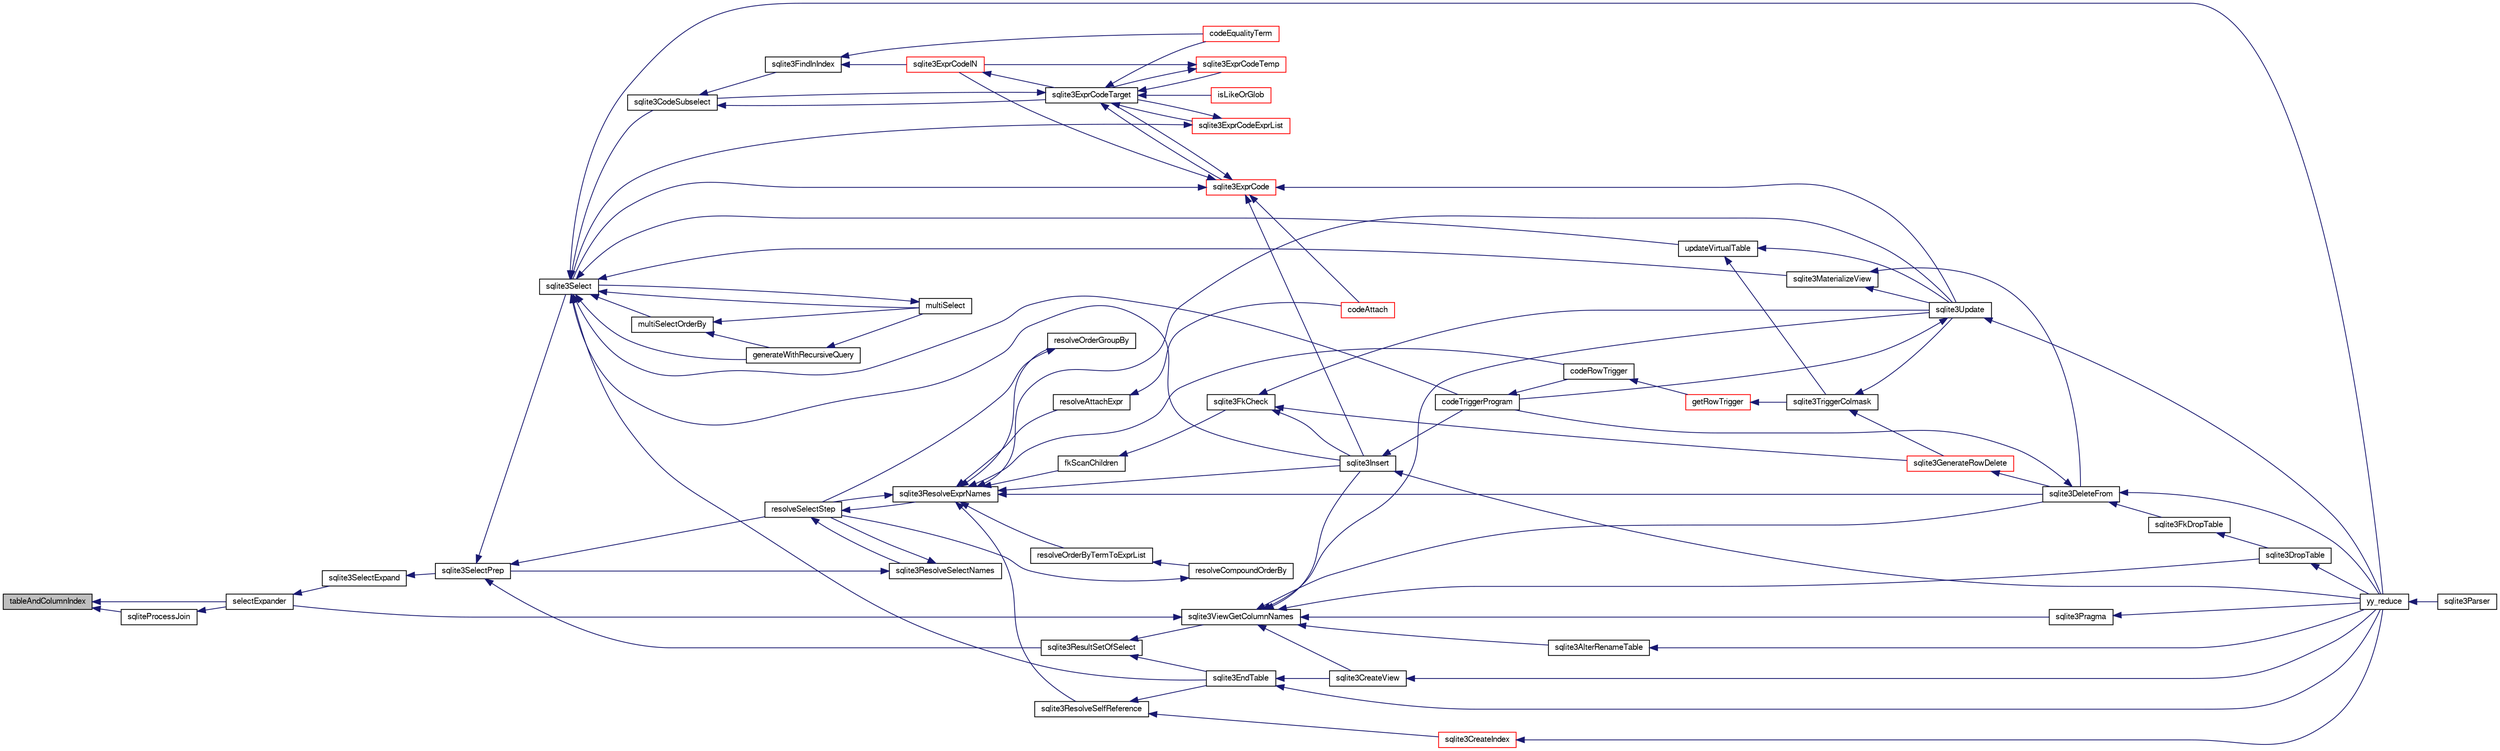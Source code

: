 digraph "tableAndColumnIndex"
{
  edge [fontname="FreeSans",fontsize="10",labelfontname="FreeSans",labelfontsize="10"];
  node [fontname="FreeSans",fontsize="10",shape=record];
  rankdir="LR";
  Node837144 [label="tableAndColumnIndex",height=0.2,width=0.4,color="black", fillcolor="grey75", style="filled", fontcolor="black"];
  Node837144 -> Node837145 [dir="back",color="midnightblue",fontsize="10",style="solid",fontname="FreeSans"];
  Node837145 [label="sqliteProcessJoin",height=0.2,width=0.4,color="black", fillcolor="white", style="filled",URL="$sqlite3_8c.html#a4c90acd601941efc455f7b09a7f9d6a9"];
  Node837145 -> Node837146 [dir="back",color="midnightblue",fontsize="10",style="solid",fontname="FreeSans"];
  Node837146 [label="selectExpander",height=0.2,width=0.4,color="black", fillcolor="white", style="filled",URL="$sqlite3_8c.html#abee977318fbf74531340c6e41b0ca953"];
  Node837146 -> Node837147 [dir="back",color="midnightblue",fontsize="10",style="solid",fontname="FreeSans"];
  Node837147 [label="sqlite3SelectExpand",height=0.2,width=0.4,color="black", fillcolor="white", style="filled",URL="$sqlite3_8c.html#ae55acd1d8219505e629c2148950fa3de"];
  Node837147 -> Node837148 [dir="back",color="midnightblue",fontsize="10",style="solid",fontname="FreeSans"];
  Node837148 [label="sqlite3SelectPrep",height=0.2,width=0.4,color="black", fillcolor="white", style="filled",URL="$sqlite3_8c.html#aa4385bd53c0a43dea72fbc23cc78e1c6"];
  Node837148 -> Node837149 [dir="back",color="midnightblue",fontsize="10",style="solid",fontname="FreeSans"];
  Node837149 [label="resolveSelectStep",height=0.2,width=0.4,color="black", fillcolor="white", style="filled",URL="$sqlite3_8c.html#a0b9015a9e505c63fd104dcbad672c814"];
  Node837149 -> Node837150 [dir="back",color="midnightblue",fontsize="10",style="solid",fontname="FreeSans"];
  Node837150 [label="sqlite3ResolveExprNames",height=0.2,width=0.4,color="black", fillcolor="white", style="filled",URL="$sqlite3_8c.html#a537cf717a3f847807d3a3fd65da636ad"];
  Node837150 -> Node837151 [dir="back",color="midnightblue",fontsize="10",style="solid",fontname="FreeSans"];
  Node837151 [label="resolveOrderByTermToExprList",height=0.2,width=0.4,color="black", fillcolor="white", style="filled",URL="$sqlite3_8c.html#ac7f7eabdc769257622ad90aac3e02fe6"];
  Node837151 -> Node837152 [dir="back",color="midnightblue",fontsize="10",style="solid",fontname="FreeSans"];
  Node837152 [label="resolveCompoundOrderBy",height=0.2,width=0.4,color="black", fillcolor="white", style="filled",URL="$sqlite3_8c.html#a462c5aa49cfd6aad6a92fa60ddefc569"];
  Node837152 -> Node837149 [dir="back",color="midnightblue",fontsize="10",style="solid",fontname="FreeSans"];
  Node837150 -> Node837153 [dir="back",color="midnightblue",fontsize="10",style="solid",fontname="FreeSans"];
  Node837153 [label="resolveOrderGroupBy",height=0.2,width=0.4,color="black", fillcolor="white", style="filled",URL="$sqlite3_8c.html#a4dc8ed6177a5de887eae1010992e3d00"];
  Node837153 -> Node837149 [dir="back",color="midnightblue",fontsize="10",style="solid",fontname="FreeSans"];
  Node837150 -> Node837149 [dir="back",color="midnightblue",fontsize="10",style="solid",fontname="FreeSans"];
  Node837150 -> Node837154 [dir="back",color="midnightblue",fontsize="10",style="solid",fontname="FreeSans"];
  Node837154 [label="sqlite3ResolveSelfReference",height=0.2,width=0.4,color="black", fillcolor="white", style="filled",URL="$sqlite3_8c.html#ab524095a849de78f8728167d19336094"];
  Node837154 -> Node837155 [dir="back",color="midnightblue",fontsize="10",style="solid",fontname="FreeSans"];
  Node837155 [label="sqlite3EndTable",height=0.2,width=0.4,color="black", fillcolor="white", style="filled",URL="$sqlite3_8c.html#a7b5f2c66c0f0b6f819d970ca389768b0"];
  Node837155 -> Node837156 [dir="back",color="midnightblue",fontsize="10",style="solid",fontname="FreeSans"];
  Node837156 [label="sqlite3CreateView",height=0.2,width=0.4,color="black", fillcolor="white", style="filled",URL="$sqlite3_8c.html#a9d85cb00ff71dee5cd9a019503a6982e"];
  Node837156 -> Node837157 [dir="back",color="midnightblue",fontsize="10",style="solid",fontname="FreeSans"];
  Node837157 [label="yy_reduce",height=0.2,width=0.4,color="black", fillcolor="white", style="filled",URL="$sqlite3_8c.html#a7c419a9b25711c666a9a2449ef377f14"];
  Node837157 -> Node837158 [dir="back",color="midnightblue",fontsize="10",style="solid",fontname="FreeSans"];
  Node837158 [label="sqlite3Parser",height=0.2,width=0.4,color="black", fillcolor="white", style="filled",URL="$sqlite3_8c.html#a0327d71a5fabe0b6a343d78a2602e72a"];
  Node837155 -> Node837157 [dir="back",color="midnightblue",fontsize="10",style="solid",fontname="FreeSans"];
  Node837154 -> Node837159 [dir="back",color="midnightblue",fontsize="10",style="solid",fontname="FreeSans"];
  Node837159 [label="sqlite3CreateIndex",height=0.2,width=0.4,color="red", fillcolor="white", style="filled",URL="$sqlite3_8c.html#a8dbe5e590ab6c58a8c45f34f7c81e825"];
  Node837159 -> Node837157 [dir="back",color="midnightblue",fontsize="10",style="solid",fontname="FreeSans"];
  Node837150 -> Node837162 [dir="back",color="midnightblue",fontsize="10",style="solid",fontname="FreeSans"];
  Node837162 [label="resolveAttachExpr",height=0.2,width=0.4,color="black", fillcolor="white", style="filled",URL="$sqlite3_8c.html#a2b0ae2ee3fae38ccc805f582a9ce38f5"];
  Node837162 -> Node837163 [dir="back",color="midnightblue",fontsize="10",style="solid",fontname="FreeSans"];
  Node837163 [label="codeAttach",height=0.2,width=0.4,color="red", fillcolor="white", style="filled",URL="$sqlite3_8c.html#ade4e9e30d828a19c191fdcb098676d5b"];
  Node837150 -> Node837166 [dir="back",color="midnightblue",fontsize="10",style="solid",fontname="FreeSans"];
  Node837166 [label="sqlite3DeleteFrom",height=0.2,width=0.4,color="black", fillcolor="white", style="filled",URL="$sqlite3_8c.html#ab9b4b45349188b49eabb23f94608a091"];
  Node837166 -> Node837167 [dir="back",color="midnightblue",fontsize="10",style="solid",fontname="FreeSans"];
  Node837167 [label="sqlite3FkDropTable",height=0.2,width=0.4,color="black", fillcolor="white", style="filled",URL="$sqlite3_8c.html#a1218c6fc74e89152ceaa4760e82f5ef9"];
  Node837167 -> Node837168 [dir="back",color="midnightblue",fontsize="10",style="solid",fontname="FreeSans"];
  Node837168 [label="sqlite3DropTable",height=0.2,width=0.4,color="black", fillcolor="white", style="filled",URL="$sqlite3_8c.html#a5534f77364b5568783c0e50db3c9defb"];
  Node837168 -> Node837157 [dir="back",color="midnightblue",fontsize="10",style="solid",fontname="FreeSans"];
  Node837166 -> Node837169 [dir="back",color="midnightblue",fontsize="10",style="solid",fontname="FreeSans"];
  Node837169 [label="codeTriggerProgram",height=0.2,width=0.4,color="black", fillcolor="white", style="filled",URL="$sqlite3_8c.html#a120801f59d9281d201d2ff4b2606836e"];
  Node837169 -> Node837170 [dir="back",color="midnightblue",fontsize="10",style="solid",fontname="FreeSans"];
  Node837170 [label="codeRowTrigger",height=0.2,width=0.4,color="black", fillcolor="white", style="filled",URL="$sqlite3_8c.html#a463cea5aaaf388b560b206570a0022fc"];
  Node837170 -> Node837171 [dir="back",color="midnightblue",fontsize="10",style="solid",fontname="FreeSans"];
  Node837171 [label="getRowTrigger",height=0.2,width=0.4,color="red", fillcolor="white", style="filled",URL="$sqlite3_8c.html#a69626ef20b540d1a2b19cf56f3f45689"];
  Node837171 -> Node837179 [dir="back",color="midnightblue",fontsize="10",style="solid",fontname="FreeSans"];
  Node837179 [label="sqlite3TriggerColmask",height=0.2,width=0.4,color="black", fillcolor="white", style="filled",URL="$sqlite3_8c.html#acace8e99e37ae5e84ea03c65e820c540"];
  Node837179 -> Node837174 [dir="back",color="midnightblue",fontsize="10",style="solid",fontname="FreeSans"];
  Node837174 [label="sqlite3GenerateRowDelete",height=0.2,width=0.4,color="red", fillcolor="white", style="filled",URL="$sqlite3_8c.html#a2c76cbf3027fc18fdbb8cb4cd96b77d9"];
  Node837174 -> Node837166 [dir="back",color="midnightblue",fontsize="10",style="solid",fontname="FreeSans"];
  Node837179 -> Node837177 [dir="back",color="midnightblue",fontsize="10",style="solid",fontname="FreeSans"];
  Node837177 [label="sqlite3Update",height=0.2,width=0.4,color="black", fillcolor="white", style="filled",URL="$sqlite3_8c.html#ac5aa67c46e8cc8174566fabe6809fafa"];
  Node837177 -> Node837169 [dir="back",color="midnightblue",fontsize="10",style="solid",fontname="FreeSans"];
  Node837177 -> Node837157 [dir="back",color="midnightblue",fontsize="10",style="solid",fontname="FreeSans"];
  Node837166 -> Node837157 [dir="back",color="midnightblue",fontsize="10",style="solid",fontname="FreeSans"];
  Node837150 -> Node837180 [dir="back",color="midnightblue",fontsize="10",style="solid",fontname="FreeSans"];
  Node837180 [label="fkScanChildren",height=0.2,width=0.4,color="black", fillcolor="white", style="filled",URL="$sqlite3_8c.html#a67c9dcb484336b3155e7a82a037d4691"];
  Node837180 -> Node837181 [dir="back",color="midnightblue",fontsize="10",style="solid",fontname="FreeSans"];
  Node837181 [label="sqlite3FkCheck",height=0.2,width=0.4,color="black", fillcolor="white", style="filled",URL="$sqlite3_8c.html#aa38fb76c7d6f48f19772877a41703b92"];
  Node837181 -> Node837174 [dir="back",color="midnightblue",fontsize="10",style="solid",fontname="FreeSans"];
  Node837181 -> Node837176 [dir="back",color="midnightblue",fontsize="10",style="solid",fontname="FreeSans"];
  Node837176 [label="sqlite3Insert",height=0.2,width=0.4,color="black", fillcolor="white", style="filled",URL="$sqlite3_8c.html#a5b17c9c2000bae6bdff8e6be48d7dc2b"];
  Node837176 -> Node837169 [dir="back",color="midnightblue",fontsize="10",style="solid",fontname="FreeSans"];
  Node837176 -> Node837157 [dir="back",color="midnightblue",fontsize="10",style="solid",fontname="FreeSans"];
  Node837181 -> Node837177 [dir="back",color="midnightblue",fontsize="10",style="solid",fontname="FreeSans"];
  Node837150 -> Node837176 [dir="back",color="midnightblue",fontsize="10",style="solid",fontname="FreeSans"];
  Node837150 -> Node837170 [dir="back",color="midnightblue",fontsize="10",style="solid",fontname="FreeSans"];
  Node837150 -> Node837177 [dir="back",color="midnightblue",fontsize="10",style="solid",fontname="FreeSans"];
  Node837149 -> Node837182 [dir="back",color="midnightblue",fontsize="10",style="solid",fontname="FreeSans"];
  Node837182 [label="sqlite3ResolveSelectNames",height=0.2,width=0.4,color="black", fillcolor="white", style="filled",URL="$sqlite3_8c.html#a0cf10c480643b1ab9eaa02056a400734"];
  Node837182 -> Node837149 [dir="back",color="midnightblue",fontsize="10",style="solid",fontname="FreeSans"];
  Node837182 -> Node837148 [dir="back",color="midnightblue",fontsize="10",style="solid",fontname="FreeSans"];
  Node837148 -> Node837183 [dir="back",color="midnightblue",fontsize="10",style="solid",fontname="FreeSans"];
  Node837183 [label="sqlite3ResultSetOfSelect",height=0.2,width=0.4,color="black", fillcolor="white", style="filled",URL="$sqlite3_8c.html#ade35a86757654a36498d74152aa2fda8"];
  Node837183 -> Node837155 [dir="back",color="midnightblue",fontsize="10",style="solid",fontname="FreeSans"];
  Node837183 -> Node837184 [dir="back",color="midnightblue",fontsize="10",style="solid",fontname="FreeSans"];
  Node837184 [label="sqlite3ViewGetColumnNames",height=0.2,width=0.4,color="black", fillcolor="white", style="filled",URL="$sqlite3_8c.html#aebc7cd8d9e2bd174ae0a60363d3f6ce8"];
  Node837184 -> Node837185 [dir="back",color="midnightblue",fontsize="10",style="solid",fontname="FreeSans"];
  Node837185 [label="sqlite3AlterRenameTable",height=0.2,width=0.4,color="black", fillcolor="white", style="filled",URL="$sqlite3_8c.html#aa5cfdb507ff74e559f2efb0318c96d2c"];
  Node837185 -> Node837157 [dir="back",color="midnightblue",fontsize="10",style="solid",fontname="FreeSans"];
  Node837184 -> Node837156 [dir="back",color="midnightblue",fontsize="10",style="solid",fontname="FreeSans"];
  Node837184 -> Node837168 [dir="back",color="midnightblue",fontsize="10",style="solid",fontname="FreeSans"];
  Node837184 -> Node837166 [dir="back",color="midnightblue",fontsize="10",style="solid",fontname="FreeSans"];
  Node837184 -> Node837176 [dir="back",color="midnightblue",fontsize="10",style="solid",fontname="FreeSans"];
  Node837184 -> Node837186 [dir="back",color="midnightblue",fontsize="10",style="solid",fontname="FreeSans"];
  Node837186 [label="sqlite3Pragma",height=0.2,width=0.4,color="black", fillcolor="white", style="filled",URL="$sqlite3_8c.html#a111391370f58f8e6a6eca51fd34d62ed"];
  Node837186 -> Node837157 [dir="back",color="midnightblue",fontsize="10",style="solid",fontname="FreeSans"];
  Node837184 -> Node837146 [dir="back",color="midnightblue",fontsize="10",style="solid",fontname="FreeSans"];
  Node837184 -> Node837177 [dir="back",color="midnightblue",fontsize="10",style="solid",fontname="FreeSans"];
  Node837148 -> Node837187 [dir="back",color="midnightblue",fontsize="10",style="solid",fontname="FreeSans"];
  Node837187 [label="sqlite3Select",height=0.2,width=0.4,color="black", fillcolor="white", style="filled",URL="$sqlite3_8c.html#a2465ee8c956209ba4b272477b7c21a45"];
  Node837187 -> Node837188 [dir="back",color="midnightblue",fontsize="10",style="solid",fontname="FreeSans"];
  Node837188 [label="sqlite3CodeSubselect",height=0.2,width=0.4,color="black", fillcolor="white", style="filled",URL="$sqlite3_8c.html#aa69b46d2204a1d1b110107a1be12ee0c"];
  Node837188 -> Node837189 [dir="back",color="midnightblue",fontsize="10",style="solid",fontname="FreeSans"];
  Node837189 [label="sqlite3FindInIndex",height=0.2,width=0.4,color="black", fillcolor="white", style="filled",URL="$sqlite3_8c.html#af7d8c56ab0231f44bb5f87b3fafeffb2"];
  Node837189 -> Node837190 [dir="back",color="midnightblue",fontsize="10",style="solid",fontname="FreeSans"];
  Node837190 [label="sqlite3ExprCodeIN",height=0.2,width=0.4,color="red", fillcolor="white", style="filled",URL="$sqlite3_8c.html#ad9cf4f5b5ffb90c24a4a0900c8626193"];
  Node837190 -> Node837191 [dir="back",color="midnightblue",fontsize="10",style="solid",fontname="FreeSans"];
  Node837191 [label="sqlite3ExprCodeTarget",height=0.2,width=0.4,color="black", fillcolor="white", style="filled",URL="$sqlite3_8c.html#a4f308397a0a3ed299ed31aaa1ae2a293"];
  Node837191 -> Node837188 [dir="back",color="midnightblue",fontsize="10",style="solid",fontname="FreeSans"];
  Node837191 -> Node837192 [dir="back",color="midnightblue",fontsize="10",style="solid",fontname="FreeSans"];
  Node837192 [label="sqlite3ExprCodeTemp",height=0.2,width=0.4,color="red", fillcolor="white", style="filled",URL="$sqlite3_8c.html#a3bc5c1ccb3c5851847e2aeb4a84ae1fc"];
  Node837192 -> Node837190 [dir="back",color="midnightblue",fontsize="10",style="solid",fontname="FreeSans"];
  Node837192 -> Node837191 [dir="back",color="midnightblue",fontsize="10",style="solid",fontname="FreeSans"];
  Node837191 -> Node837205 [dir="back",color="midnightblue",fontsize="10",style="solid",fontname="FreeSans"];
  Node837205 [label="sqlite3ExprCode",height=0.2,width=0.4,color="red", fillcolor="white", style="filled",URL="$sqlite3_8c.html#a75f270fb0b111b86924cca4ea507b417"];
  Node837205 -> Node837190 [dir="back",color="midnightblue",fontsize="10",style="solid",fontname="FreeSans"];
  Node837205 -> Node837191 [dir="back",color="midnightblue",fontsize="10",style="solid",fontname="FreeSans"];
  Node837205 -> Node837163 [dir="back",color="midnightblue",fontsize="10",style="solid",fontname="FreeSans"];
  Node837205 -> Node837176 [dir="back",color="midnightblue",fontsize="10",style="solid",fontname="FreeSans"];
  Node837205 -> Node837187 [dir="back",color="midnightblue",fontsize="10",style="solid",fontname="FreeSans"];
  Node837205 -> Node837177 [dir="back",color="midnightblue",fontsize="10",style="solid",fontname="FreeSans"];
  Node837191 -> Node837214 [dir="back",color="midnightblue",fontsize="10",style="solid",fontname="FreeSans"];
  Node837214 [label="sqlite3ExprCodeExprList",height=0.2,width=0.4,color="red", fillcolor="white", style="filled",URL="$sqlite3_8c.html#a05b2b3dc3de7565de24eb3a2ff4e9566"];
  Node837214 -> Node837191 [dir="back",color="midnightblue",fontsize="10",style="solid",fontname="FreeSans"];
  Node837214 -> Node837187 [dir="back",color="midnightblue",fontsize="10",style="solid",fontname="FreeSans"];
  Node837191 -> Node837217 [dir="back",color="midnightblue",fontsize="10",style="solid",fontname="FreeSans"];
  Node837217 [label="isLikeOrGlob",height=0.2,width=0.4,color="red", fillcolor="white", style="filled",URL="$sqlite3_8c.html#a6c38e495198bf8976f68d1a6ebd74a50"];
  Node837191 -> Node837226 [dir="back",color="midnightblue",fontsize="10",style="solid",fontname="FreeSans"];
  Node837226 [label="codeEqualityTerm",height=0.2,width=0.4,color="red", fillcolor="white", style="filled",URL="$sqlite3_8c.html#ad88a57073f031452c9843e97f15acc47"];
  Node837189 -> Node837226 [dir="back",color="midnightblue",fontsize="10",style="solid",fontname="FreeSans"];
  Node837188 -> Node837191 [dir="back",color="midnightblue",fontsize="10",style="solid",fontname="FreeSans"];
  Node837187 -> Node837155 [dir="back",color="midnightblue",fontsize="10",style="solid",fontname="FreeSans"];
  Node837187 -> Node837228 [dir="back",color="midnightblue",fontsize="10",style="solid",fontname="FreeSans"];
  Node837228 [label="sqlite3MaterializeView",height=0.2,width=0.4,color="black", fillcolor="white", style="filled",URL="$sqlite3_8c.html#a4557984b0b75f998fb0c3f231c9b1def"];
  Node837228 -> Node837166 [dir="back",color="midnightblue",fontsize="10",style="solid",fontname="FreeSans"];
  Node837228 -> Node837177 [dir="back",color="midnightblue",fontsize="10",style="solid",fontname="FreeSans"];
  Node837187 -> Node837176 [dir="back",color="midnightblue",fontsize="10",style="solid",fontname="FreeSans"];
  Node837187 -> Node837210 [dir="back",color="midnightblue",fontsize="10",style="solid",fontname="FreeSans"];
  Node837210 [label="generateWithRecursiveQuery",height=0.2,width=0.4,color="black", fillcolor="white", style="filled",URL="$sqlite3_8c.html#ade2c3663fa9c3b9676507984b9483942"];
  Node837210 -> Node837211 [dir="back",color="midnightblue",fontsize="10",style="solid",fontname="FreeSans"];
  Node837211 [label="multiSelect",height=0.2,width=0.4,color="black", fillcolor="white", style="filled",URL="$sqlite3_8c.html#a6456c61f3d9b2389738753cedfa24fa7"];
  Node837211 -> Node837187 [dir="back",color="midnightblue",fontsize="10",style="solid",fontname="FreeSans"];
  Node837187 -> Node837211 [dir="back",color="midnightblue",fontsize="10",style="solid",fontname="FreeSans"];
  Node837187 -> Node837212 [dir="back",color="midnightblue",fontsize="10",style="solid",fontname="FreeSans"];
  Node837212 [label="multiSelectOrderBy",height=0.2,width=0.4,color="black", fillcolor="white", style="filled",URL="$sqlite3_8c.html#afcdb8488c6f4dfdadaf9f04bca35b808"];
  Node837212 -> Node837210 [dir="back",color="midnightblue",fontsize="10",style="solid",fontname="FreeSans"];
  Node837212 -> Node837211 [dir="back",color="midnightblue",fontsize="10",style="solid",fontname="FreeSans"];
  Node837187 -> Node837169 [dir="back",color="midnightblue",fontsize="10",style="solid",fontname="FreeSans"];
  Node837187 -> Node837229 [dir="back",color="midnightblue",fontsize="10",style="solid",fontname="FreeSans"];
  Node837229 [label="updateVirtualTable",height=0.2,width=0.4,color="black", fillcolor="white", style="filled",URL="$sqlite3_8c.html#a740220531db9293c39a2cdd7da3f74e1"];
  Node837229 -> Node837179 [dir="back",color="midnightblue",fontsize="10",style="solid",fontname="FreeSans"];
  Node837229 -> Node837177 [dir="back",color="midnightblue",fontsize="10",style="solid",fontname="FreeSans"];
  Node837187 -> Node837157 [dir="back",color="midnightblue",fontsize="10",style="solid",fontname="FreeSans"];
  Node837144 -> Node837146 [dir="back",color="midnightblue",fontsize="10",style="solid",fontname="FreeSans"];
}
